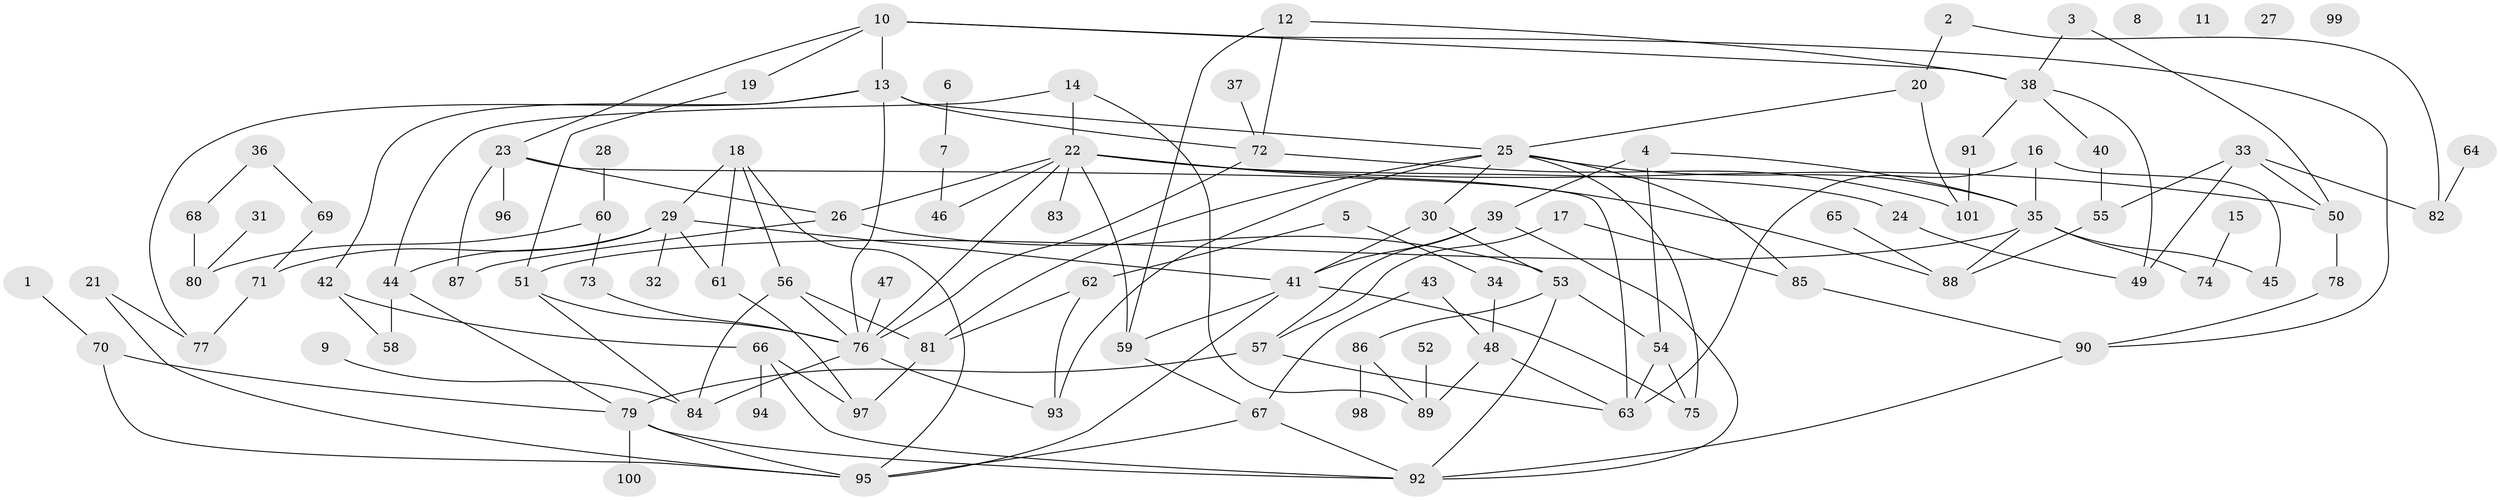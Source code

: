 // Generated by graph-tools (version 1.1) at 2025/33/03/09/25 02:33:37]
// undirected, 101 vertices, 153 edges
graph export_dot {
graph [start="1"]
  node [color=gray90,style=filled];
  1;
  2;
  3;
  4;
  5;
  6;
  7;
  8;
  9;
  10;
  11;
  12;
  13;
  14;
  15;
  16;
  17;
  18;
  19;
  20;
  21;
  22;
  23;
  24;
  25;
  26;
  27;
  28;
  29;
  30;
  31;
  32;
  33;
  34;
  35;
  36;
  37;
  38;
  39;
  40;
  41;
  42;
  43;
  44;
  45;
  46;
  47;
  48;
  49;
  50;
  51;
  52;
  53;
  54;
  55;
  56;
  57;
  58;
  59;
  60;
  61;
  62;
  63;
  64;
  65;
  66;
  67;
  68;
  69;
  70;
  71;
  72;
  73;
  74;
  75;
  76;
  77;
  78;
  79;
  80;
  81;
  82;
  83;
  84;
  85;
  86;
  87;
  88;
  89;
  90;
  91;
  92;
  93;
  94;
  95;
  96;
  97;
  98;
  99;
  100;
  101;
  1 -- 70;
  2 -- 20;
  2 -- 82;
  3 -- 38;
  3 -- 50;
  4 -- 35;
  4 -- 39;
  4 -- 54;
  5 -- 34;
  5 -- 62;
  6 -- 7;
  7 -- 46;
  9 -- 84;
  10 -- 13;
  10 -- 19;
  10 -- 23;
  10 -- 38;
  10 -- 90;
  12 -- 38;
  12 -- 59;
  12 -- 72;
  13 -- 25;
  13 -- 42;
  13 -- 72;
  13 -- 76;
  13 -- 77;
  14 -- 22;
  14 -- 44;
  14 -- 89;
  15 -- 74;
  16 -- 35;
  16 -- 45;
  16 -- 63;
  17 -- 57;
  17 -- 85;
  18 -- 29;
  18 -- 56;
  18 -- 61;
  18 -- 95;
  19 -- 51;
  20 -- 25;
  20 -- 101;
  21 -- 77;
  21 -- 95;
  22 -- 24;
  22 -- 26;
  22 -- 46;
  22 -- 50;
  22 -- 59;
  22 -- 76;
  22 -- 83;
  22 -- 88;
  23 -- 26;
  23 -- 63;
  23 -- 87;
  23 -- 96;
  24 -- 49;
  25 -- 30;
  25 -- 35;
  25 -- 75;
  25 -- 81;
  25 -- 85;
  25 -- 93;
  26 -- 53;
  26 -- 87;
  28 -- 60;
  29 -- 32;
  29 -- 41;
  29 -- 44;
  29 -- 61;
  29 -- 71;
  30 -- 41;
  30 -- 53;
  31 -- 80;
  33 -- 49;
  33 -- 50;
  33 -- 55;
  33 -- 82;
  34 -- 48;
  35 -- 45;
  35 -- 51;
  35 -- 74;
  35 -- 88;
  36 -- 68;
  36 -- 69;
  37 -- 72;
  38 -- 40;
  38 -- 49;
  38 -- 91;
  39 -- 41;
  39 -- 57;
  39 -- 92;
  40 -- 55;
  41 -- 59;
  41 -- 75;
  41 -- 95;
  42 -- 58;
  42 -- 66;
  43 -- 48;
  43 -- 67;
  44 -- 58;
  44 -- 79;
  47 -- 76;
  48 -- 63;
  48 -- 89;
  50 -- 78;
  51 -- 76;
  51 -- 84;
  52 -- 89;
  53 -- 54;
  53 -- 86;
  53 -- 92;
  54 -- 63;
  54 -- 75;
  55 -- 88;
  56 -- 76;
  56 -- 81;
  56 -- 84;
  57 -- 63;
  57 -- 79;
  59 -- 67;
  60 -- 73;
  60 -- 80;
  61 -- 97;
  62 -- 81;
  62 -- 93;
  64 -- 82;
  65 -- 88;
  66 -- 92;
  66 -- 94;
  66 -- 97;
  67 -- 92;
  67 -- 95;
  68 -- 80;
  69 -- 71;
  70 -- 79;
  70 -- 95;
  71 -- 77;
  72 -- 76;
  72 -- 101;
  73 -- 76;
  76 -- 84;
  76 -- 93;
  78 -- 90;
  79 -- 92;
  79 -- 95;
  79 -- 100;
  81 -- 97;
  85 -- 90;
  86 -- 89;
  86 -- 98;
  90 -- 92;
  91 -- 101;
}

